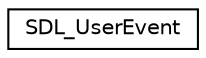 digraph "Graphical Class Hierarchy"
{
 // LATEX_PDF_SIZE
  edge [fontname="Helvetica",fontsize="10",labelfontname="Helvetica",labelfontsize="10"];
  node [fontname="Helvetica",fontsize="10",shape=record];
  rankdir="LR";
  Node0 [label="SDL_UserEvent",height=0.2,width=0.4,color="black", fillcolor="white", style="filled",URL="$structSDL__UserEvent.html",tooltip="A user-defined event type (event.user.*)"];
}
